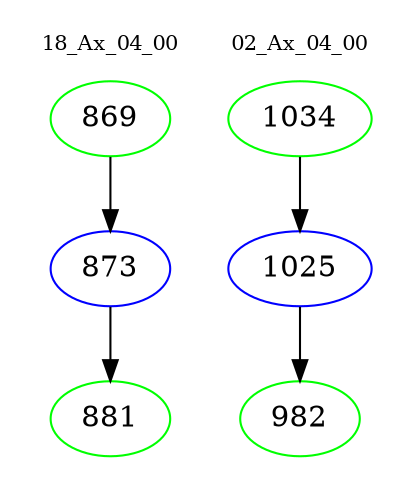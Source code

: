 digraph{
subgraph cluster_0 {
color = white
label = "18_Ax_04_00";
fontsize=10;
T0_869 [label="869", color="green"]
T0_869 -> T0_873 [color="black"]
T0_873 [label="873", color="blue"]
T0_873 -> T0_881 [color="black"]
T0_881 [label="881", color="green"]
}
subgraph cluster_1 {
color = white
label = "02_Ax_04_00";
fontsize=10;
T1_1034 [label="1034", color="green"]
T1_1034 -> T1_1025 [color="black"]
T1_1025 [label="1025", color="blue"]
T1_1025 -> T1_982 [color="black"]
T1_982 [label="982", color="green"]
}
}
